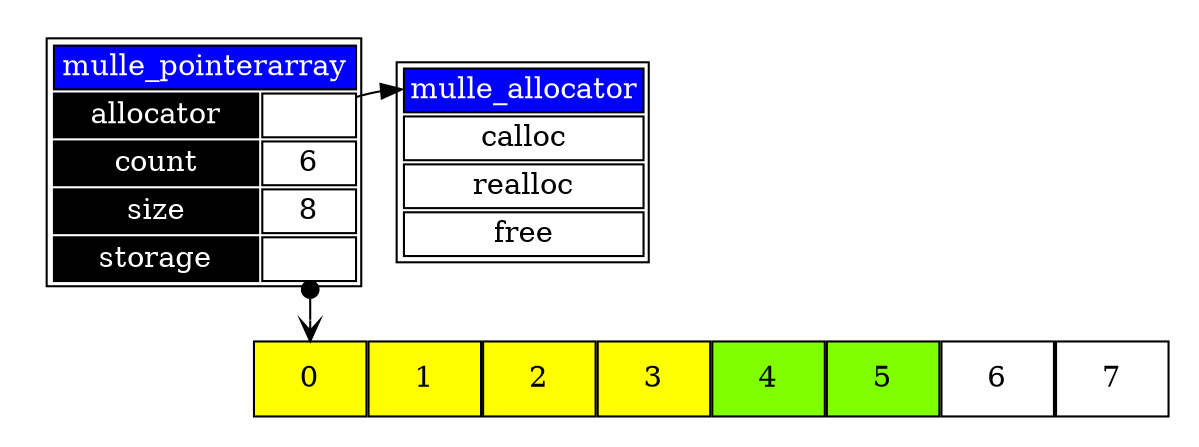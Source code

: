 digraph {

   graph [ pad="0.2", ranksep="0.7", nodesep="0.7"];

   subgraph allocator {
      rank = same;
      rankdir=LR;

      "mulle_pointerarray" [ label=<<TABLE BORDER="1">
         <TR BORDER="0"><TD BGCOLOR="blue" COLSPAN="2"><FONT COLOR="white">mulle_pointerarray</FONT></TD></TR>
         <TR BORDER="0"><TD BGCOLOR="black"><FONT COLOR="white">allocator</FONT></TD><TD PORT="allocator"></TD></TR>
         <TR BORDER="0"><TD BGCOLOR="black"><FONT COLOR="white">count</FONT></TD><TD>6</TD></TR>
         <TR BORDER="0"><TD BGCOLOR="black"><FONT COLOR="white">size</FONT></TD><TD>8</TD></TR>
         <TR BORDER="0"><TD BGCOLOR="black"><FONT COLOR="white">storage</FONT></TD><TD PORT="pointers"></TD></TR>
         </TABLE>>, shape="none" ];

      "mulle_allocator" [ label=<<TABLE BORDER="1">
         <TR BORDER="0"><TD PORT="name" BGCOLOR="blue"><FONT COLOR="white">mulle_allocator</FONT></TD></TR>
         <TR BORDER="0"><TD>calloc</TD></TR>
         <TR BORDER="0"><TD>realloc</TD></TR>
         <TR BORDER="0"><TD>free</TD></TR>
         </TABLE>>, shape="none" ];

      "mulle_pointerarray" ->  "mulle_allocator" [ style="invis" ]
   }

   graph [ pad="0.2", ranksep="0.3", nodesep="0.0"];

   subgraph array {
      node [shape=record, style="filled", fontcolor=black, fontsize=14, fixedsize=true];
      rank = same;
      rankdir=LR;

      a [ label="0", fillcolor="yellow"];
      b [ label="1", fillcolor="yellow"];
      c [ label="2", fillcolor="yellow"];
      d [ label="3", fillcolor="yellow"];
      e [ label="4", fillcolor="chartreuse"];
      f [ label="5", fillcolor="chartreuse"];
      g [ label="6", fillcolor="white"];
      h [ label="7", fillcolor="white"];
   }

   // center doesn't work :(
   "mulle_pointerarray":"pointers":"c"  -> "a"               [ arrowtail="dot", arrowhead="vee", dir="both" ]
   "mulle_pointerarray":"allocator":"c" -> "mulle_allocator":"name":"w"
}
